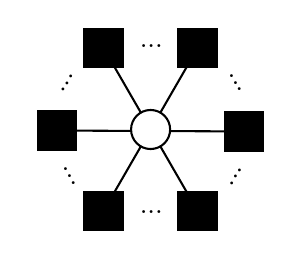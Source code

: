

\tikzset{every picture/.style={line width=0.75pt}} %set default line width to 0.75pt        

\begin{tikzpicture}[x=0.75pt,y=0.75pt,yscale=-1,xscale=1]
%uncomment if require: \path (0,288); %set diagram left start at 0, and has height of 288

%Shape: Square [id:dp5011100430912303] 
\draw  [fill={rgb, 255:red, 0; green, 0; blue, 0 }  ,fill opacity=1 ] (221.44,121.44) -- (240,121.44) -- (240,140) -- (221.44,140) -- cycle ;
%Shape: Square [id:dp1834276888413744] 
\draw  [fill={rgb, 255:red, 0; green, 0; blue, 0 }  ,fill opacity=1 ] (199.12,159.78) -- (217.68,159.78) -- (217.68,178.34) -- (199.12,178.34) -- cycle ;
%Shape: Square [id:dp4346063530366504] 
\draw  [fill={rgb, 255:red, 0; green, 0; blue, 0 }  ,fill opacity=1 ] (199.12,81.22) -- (217.68,81.22) -- (217.68,99.78) -- (199.12,99.78) -- cycle ;
%Straight Lines [id:da04926983509243965] 
\draw    (230.72,130.72) -- (140.72,130.28) ;
%Straight Lines [id:da6042872004378272] 
\draw    (208.4,169.06) -- (163.04,90.5) ;
%Straight Lines [id:da23454228445560488] 
\draw    (163.04,169.06) -- (208.4,90.5) ;
%Shape: Circle [id:dp7060474924289566] 
\draw  [fill={rgb, 255:red, 255; green, 255; blue, 255 }  ,fill opacity=1 ] (176.31,129.78) .. controls (176.31,124.59) and (180.53,120.37) .. (185.72,120.37) .. controls (190.91,120.37) and (195.13,124.59) .. (195.13,129.78) .. controls (195.13,134.97) and (190.91,139.19) .. (185.72,139.19) .. controls (180.53,139.19) and (176.31,134.97) .. (176.31,129.78) -- cycle ;
%Shape: Square [id:dp12209236616988428] 
\draw  [fill={rgb, 255:red, 0; green, 0; blue, 0 }  ,fill opacity=1 ] (131.44,121) -- (150,121) -- (150,139.56) -- (131.44,139.56) -- cycle ;
%Shape: Square [id:dp4564996494162272] 
\draw  [fill={rgb, 255:red, 0; green, 0; blue, 0 }  ,fill opacity=1 ] (153.76,159.78) -- (172.32,159.78) -- (172.32,178.34) -- (153.76,178.34) -- cycle ;
%Shape: Square [id:dp4857190958072921] 
\draw  [fill={rgb, 255:red, 0; green, 0; blue, 0 }  ,fill opacity=1 ] (153.76,81.22) -- (172.32,81.22) -- (172.32,99.78) -- (153.76,99.78) -- cycle ;

% Text Node
\draw (225,100) node [anchor=north west][inner sep=0.75pt]  [rotate=-60] [align=left] {...};
% Text Node
\draw (221.25,157.5) node [anchor=north west][inner sep=0.75pt]  [rotate=60] [align=left] {...};
% Text Node
\draw (179,87.5) node [anchor=north west][inner sep=0.75pt]   [align=left] {...};
% Text Node
\draw (145,145) node [anchor=north west][inner sep=0.75pt]  [rotate=-60] [align=left] {...};
% Text Node
\draw (179,167.5) node [anchor=north west][inner sep=0.75pt]   [align=left] {...};
% Text Node
\draw (140,112.5) node [anchor=north west][inner sep=0.75pt]  [rotate=60] [align=left] {...};


\end{tikzpicture}